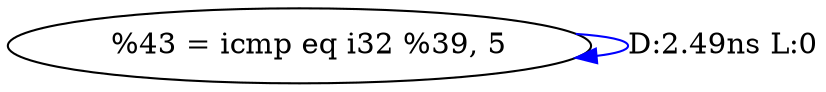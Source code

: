 digraph {
Node0x3621c20[label="  %43 = icmp eq i32 %39, 5"];
Node0x3621c20 -> Node0x3621c20[label="D:2.49ns L:0",color=blue];
}

